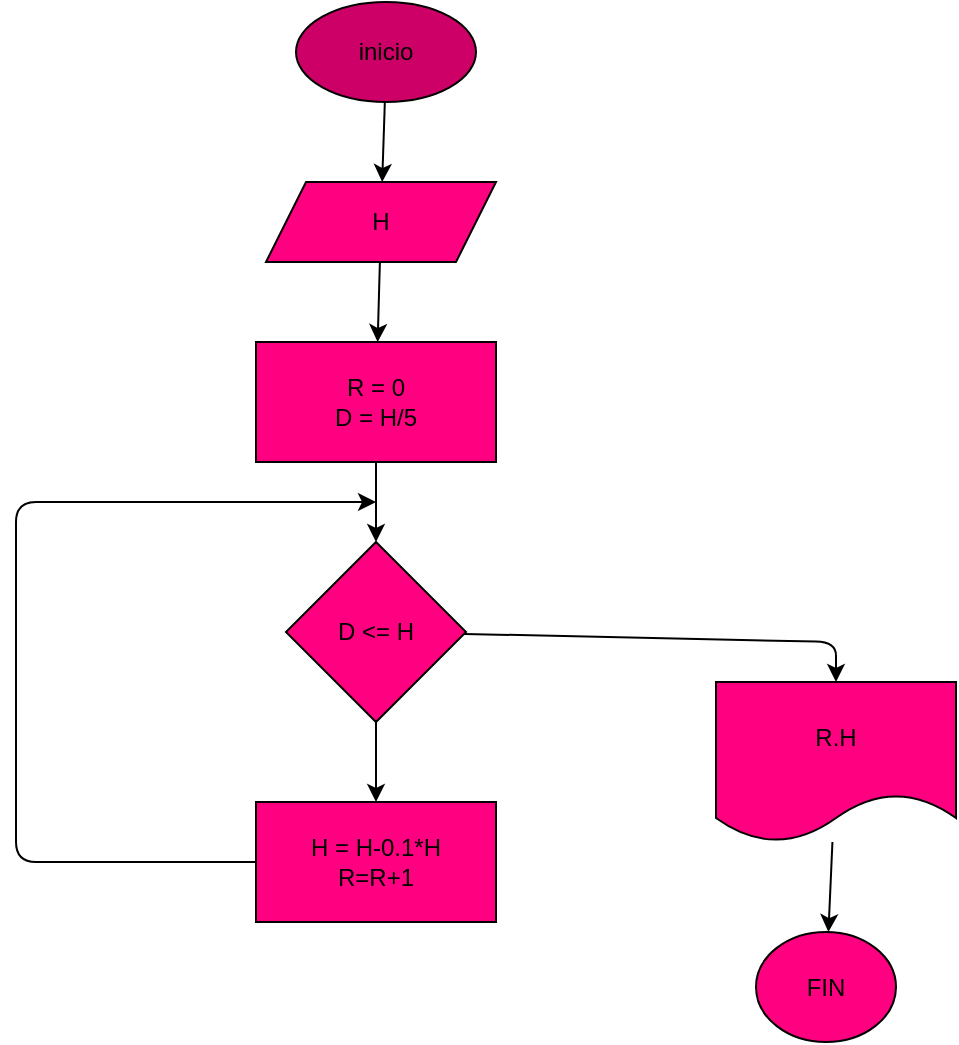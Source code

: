 <mxfile>
    <diagram id="1SJaMpkmnDzLXdGm7fJP" name="Page-1">
        <mxGraphModel dx="770" dy="413" grid="1" gridSize="10" guides="1" tooltips="1" connect="1" arrows="1" fold="1" page="1" pageScale="1" pageWidth="827" pageHeight="1169" math="0" shadow="0">
            <root>
                <mxCell id="0"/>
                <mxCell id="1" parent="0"/>
                <mxCell id="9" value="" style="edgeStyle=none;html=1;" edge="1" parent="1" source="2" target="8">
                    <mxGeometry relative="1" as="geometry"/>
                </mxCell>
                <mxCell id="2" value="inicio" style="ellipse;whiteSpace=wrap;html=1;fillColor=#CC0066;" vertex="1" parent="1">
                    <mxGeometry x="330" y="40" width="90" height="50" as="geometry"/>
                </mxCell>
                <mxCell id="11" value="" style="edgeStyle=none;html=1;" edge="1" parent="1" source="8" target="10">
                    <mxGeometry relative="1" as="geometry"/>
                </mxCell>
                <mxCell id="8" value="H" style="shape=parallelogram;perimeter=parallelogramPerimeter;whiteSpace=wrap;html=1;fixedSize=1;fillColor=#FF0080;" vertex="1" parent="1">
                    <mxGeometry x="315" y="130" width="115" height="40" as="geometry"/>
                </mxCell>
                <mxCell id="13" value="" style="edgeStyle=none;html=1;" edge="1" parent="1" source="10" target="12">
                    <mxGeometry relative="1" as="geometry"/>
                </mxCell>
                <mxCell id="10" value="R = 0&lt;br&gt;D = H/5" style="whiteSpace=wrap;html=1;fillColor=#FF0080;" vertex="1" parent="1">
                    <mxGeometry x="310" y="210" width="120" height="60" as="geometry"/>
                </mxCell>
                <mxCell id="15" value="" style="edgeStyle=none;html=1;" edge="1" parent="1" source="12" target="14">
                    <mxGeometry relative="1" as="geometry"/>
                </mxCell>
                <mxCell id="19" value="" style="edgeStyle=none;html=1;" edge="1" parent="1" source="12" target="18">
                    <mxGeometry relative="1" as="geometry">
                        <Array as="points">
                            <mxPoint x="600" y="360"/>
                        </Array>
                    </mxGeometry>
                </mxCell>
                <mxCell id="12" value="D &amp;lt;= H" style="rhombus;whiteSpace=wrap;html=1;fillColor=#FF0080;" vertex="1" parent="1">
                    <mxGeometry x="325" y="310" width="90" height="90" as="geometry"/>
                </mxCell>
                <mxCell id="17" value="" style="edgeStyle=none;html=1;" edge="1" parent="1" source="14">
                    <mxGeometry relative="1" as="geometry">
                        <mxPoint x="370" y="290" as="targetPoint"/>
                        <Array as="points">
                            <mxPoint x="190" y="470"/>
                            <mxPoint x="190" y="290"/>
                        </Array>
                    </mxGeometry>
                </mxCell>
                <mxCell id="14" value="H = H-0.1*H&lt;br&gt;R=R+1" style="whiteSpace=wrap;html=1;fillColor=#FF0080;" vertex="1" parent="1">
                    <mxGeometry x="310" y="440" width="120" height="60" as="geometry"/>
                </mxCell>
                <mxCell id="21" value="" style="edgeStyle=none;html=1;" edge="1" parent="1" source="18" target="20">
                    <mxGeometry relative="1" as="geometry"/>
                </mxCell>
                <mxCell id="18" value="R.H" style="shape=document;whiteSpace=wrap;html=1;boundedLbl=1;fillColor=#FF0080;" vertex="1" parent="1">
                    <mxGeometry x="540" y="380" width="120" height="80" as="geometry"/>
                </mxCell>
                <mxCell id="20" value="FIN" style="ellipse;whiteSpace=wrap;html=1;fillColor=#FF0080;" vertex="1" parent="1">
                    <mxGeometry x="560" y="505" width="70" height="55" as="geometry"/>
                </mxCell>
            </root>
        </mxGraphModel>
    </diagram>
</mxfile>